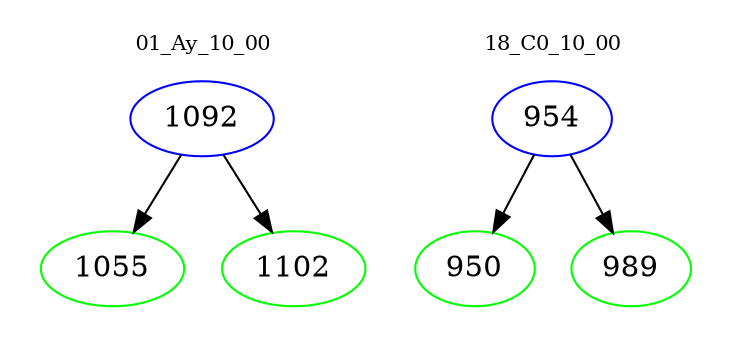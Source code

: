 digraph{
subgraph cluster_0 {
color = white
label = "01_Ay_10_00";
fontsize=10;
T0_1092 [label="1092", color="blue"]
T0_1092 -> T0_1055 [color="black"]
T0_1055 [label="1055", color="green"]
T0_1092 -> T0_1102 [color="black"]
T0_1102 [label="1102", color="green"]
}
subgraph cluster_1 {
color = white
label = "18_C0_10_00";
fontsize=10;
T1_954 [label="954", color="blue"]
T1_954 -> T1_950 [color="black"]
T1_950 [label="950", color="green"]
T1_954 -> T1_989 [color="black"]
T1_989 [label="989", color="green"]
}
}
